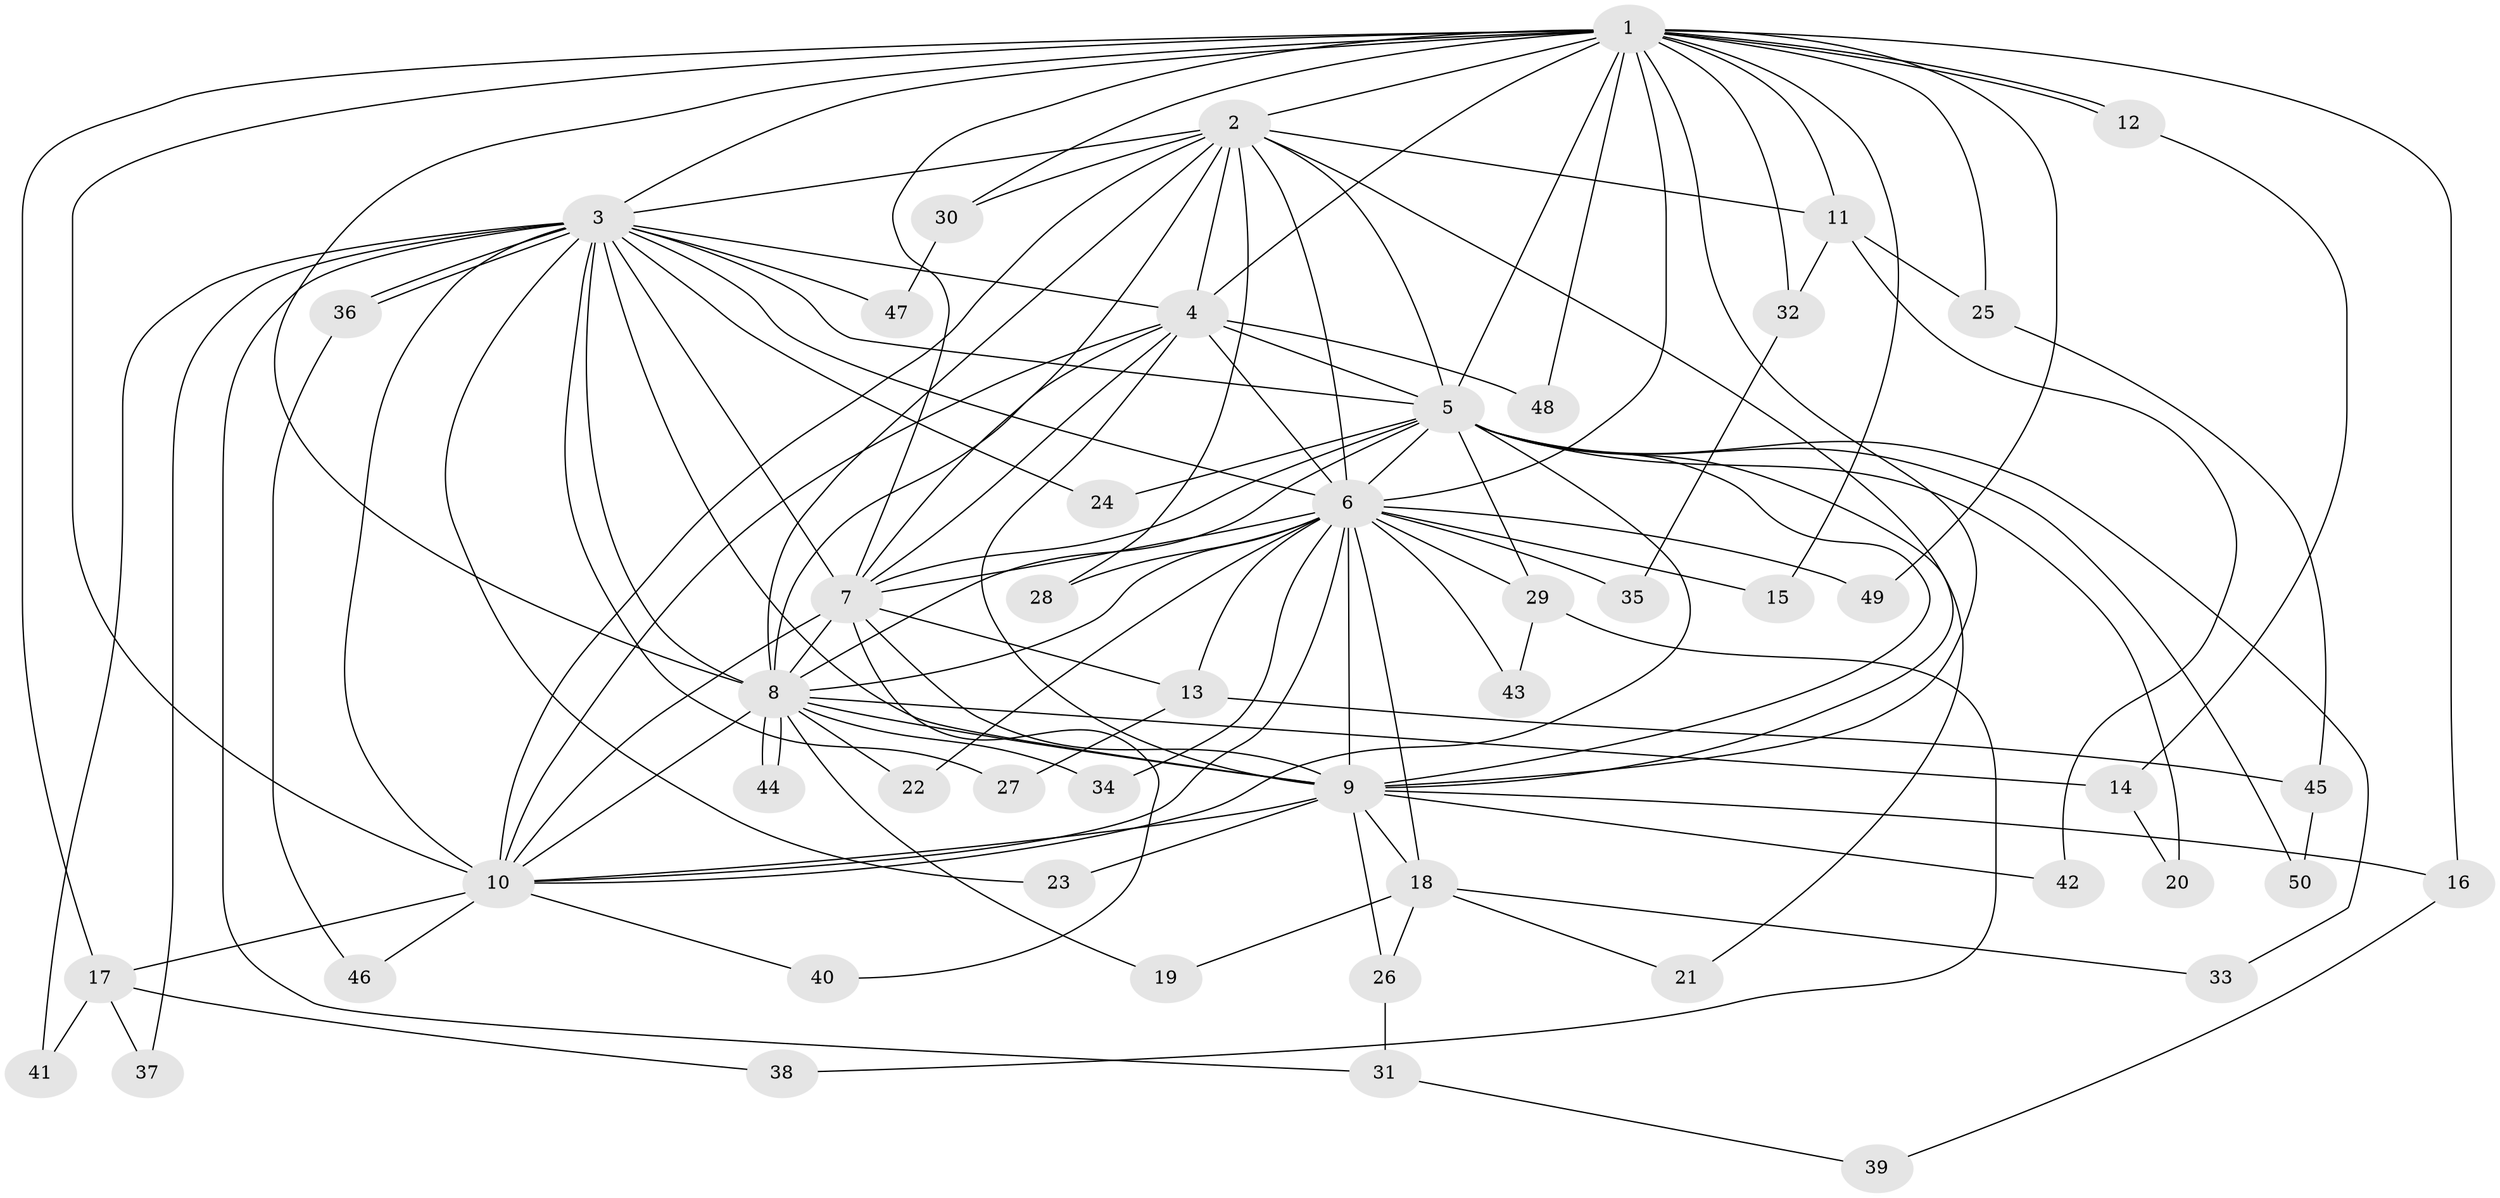 // coarse degree distribution, {14: 0.05714285714285714, 12: 0.08571428571428572, 21: 0.02857142857142857, 7: 0.02857142857142857, 11: 0.02857142857142857, 5: 0.08571428571428572, 3: 0.2, 2: 0.45714285714285713, 1: 0.02857142857142857}
// Generated by graph-tools (version 1.1) at 2025/41/03/06/25 10:41:43]
// undirected, 50 vertices, 125 edges
graph export_dot {
graph [start="1"]
  node [color=gray90,style=filled];
  1;
  2;
  3;
  4;
  5;
  6;
  7;
  8;
  9;
  10;
  11;
  12;
  13;
  14;
  15;
  16;
  17;
  18;
  19;
  20;
  21;
  22;
  23;
  24;
  25;
  26;
  27;
  28;
  29;
  30;
  31;
  32;
  33;
  34;
  35;
  36;
  37;
  38;
  39;
  40;
  41;
  42;
  43;
  44;
  45;
  46;
  47;
  48;
  49;
  50;
  1 -- 2;
  1 -- 3;
  1 -- 4;
  1 -- 5;
  1 -- 6;
  1 -- 7;
  1 -- 8;
  1 -- 9;
  1 -- 10;
  1 -- 11;
  1 -- 12;
  1 -- 12;
  1 -- 15;
  1 -- 16;
  1 -- 17;
  1 -- 25;
  1 -- 30;
  1 -- 32;
  1 -- 48;
  1 -- 49;
  2 -- 3;
  2 -- 4;
  2 -- 5;
  2 -- 6;
  2 -- 7;
  2 -- 8;
  2 -- 9;
  2 -- 10;
  2 -- 11;
  2 -- 28;
  2 -- 30;
  3 -- 4;
  3 -- 5;
  3 -- 6;
  3 -- 7;
  3 -- 8;
  3 -- 9;
  3 -- 10;
  3 -- 23;
  3 -- 24;
  3 -- 27;
  3 -- 31;
  3 -- 36;
  3 -- 36;
  3 -- 37;
  3 -- 41;
  3 -- 47;
  4 -- 5;
  4 -- 6;
  4 -- 7;
  4 -- 8;
  4 -- 9;
  4 -- 10;
  4 -- 48;
  5 -- 6;
  5 -- 7;
  5 -- 8;
  5 -- 9;
  5 -- 10;
  5 -- 20;
  5 -- 21;
  5 -- 24;
  5 -- 29;
  5 -- 33;
  5 -- 50;
  6 -- 7;
  6 -- 8;
  6 -- 9;
  6 -- 10;
  6 -- 13;
  6 -- 15;
  6 -- 18;
  6 -- 22;
  6 -- 28;
  6 -- 29;
  6 -- 34;
  6 -- 35;
  6 -- 43;
  6 -- 49;
  7 -- 8;
  7 -- 9;
  7 -- 10;
  7 -- 13;
  7 -- 40;
  8 -- 9;
  8 -- 10;
  8 -- 14;
  8 -- 19;
  8 -- 22;
  8 -- 34;
  8 -- 44;
  8 -- 44;
  9 -- 10;
  9 -- 16;
  9 -- 18;
  9 -- 23;
  9 -- 26;
  9 -- 42;
  10 -- 17;
  10 -- 40;
  10 -- 46;
  11 -- 25;
  11 -- 32;
  11 -- 42;
  12 -- 14;
  13 -- 27;
  13 -- 45;
  14 -- 20;
  16 -- 39;
  17 -- 37;
  17 -- 38;
  17 -- 41;
  18 -- 19;
  18 -- 21;
  18 -- 26;
  18 -- 33;
  25 -- 45;
  26 -- 31;
  29 -- 38;
  29 -- 43;
  30 -- 47;
  31 -- 39;
  32 -- 35;
  36 -- 46;
  45 -- 50;
}
